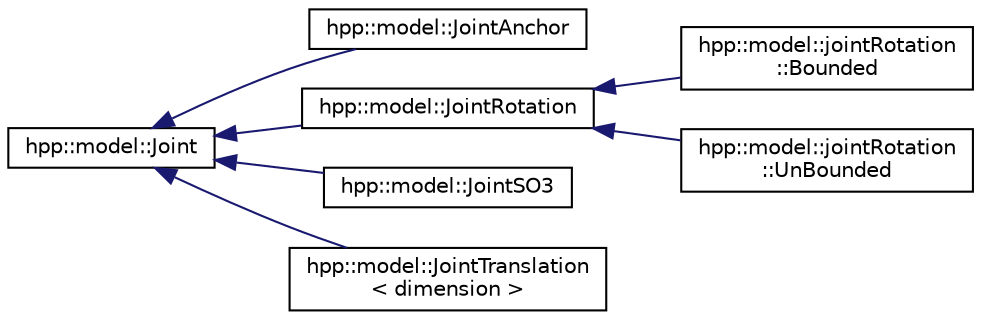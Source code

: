 digraph "Graphical Class Hierarchy"
{
  edge [fontname="Helvetica",fontsize="10",labelfontname="Helvetica",labelfontsize="10"];
  node [fontname="Helvetica",fontsize="10",shape=record];
  rankdir="LR";
  Node1 [label="hpp::model::Joint",height=0.2,width=0.4,color="black", fillcolor="white", style="filled",URL="$a00013.html",tooltip="Robot joint. "];
  Node1 -> Node2 [dir="back",color="midnightblue",fontsize="10",style="solid",fontname="Helvetica"];
  Node2 [label="hpp::model::JointAnchor",height=0.2,width=0.4,color="black", fillcolor="white", style="filled",URL="$a00014.html",tooltip="Anchor Joint. "];
  Node1 -> Node3 [dir="back",color="midnightblue",fontsize="10",style="solid",fontname="Helvetica"];
  Node3 [label="hpp::model::JointRotation",height=0.2,width=0.4,color="black", fillcolor="white", style="filled",URL="$a00016.html",tooltip="Rotation Joint. "];
  Node3 -> Node4 [dir="back",color="midnightblue",fontsize="10",style="solid",fontname="Helvetica"];
  Node4 [label="hpp::model::jointRotation\l::Bounded",height=0.2,width=0.4,color="black", fillcolor="white", style="filled",URL="$a00004.html",tooltip="Rotation about an axis with bound. "];
  Node3 -> Node5 [dir="back",color="midnightblue",fontsize="10",style="solid",fontname="Helvetica"];
  Node5 [label="hpp::model::jointRotation\l::UnBounded",height=0.2,width=0.4,color="black", fillcolor="white", style="filled",URL="$a00025.html",tooltip="Rotation about an axis without bound. "];
  Node1 -> Node6 [dir="back",color="midnightblue",fontsize="10",style="solid",fontname="Helvetica"];
  Node6 [label="hpp::model::JointSO3",height=0.2,width=0.4,color="black", fillcolor="white", style="filled",URL="$a00017.html",tooltip="Spherical Joint. "];
  Node1 -> Node7 [dir="back",color="midnightblue",fontsize="10",style="solid",fontname="Helvetica"];
  Node7 [label="hpp::model::JointTranslation\l\< dimension \>",height=0.2,width=0.4,color="black", fillcolor="white", style="filled",URL="$a00018.html",tooltip="Translation Joint. "];
}
